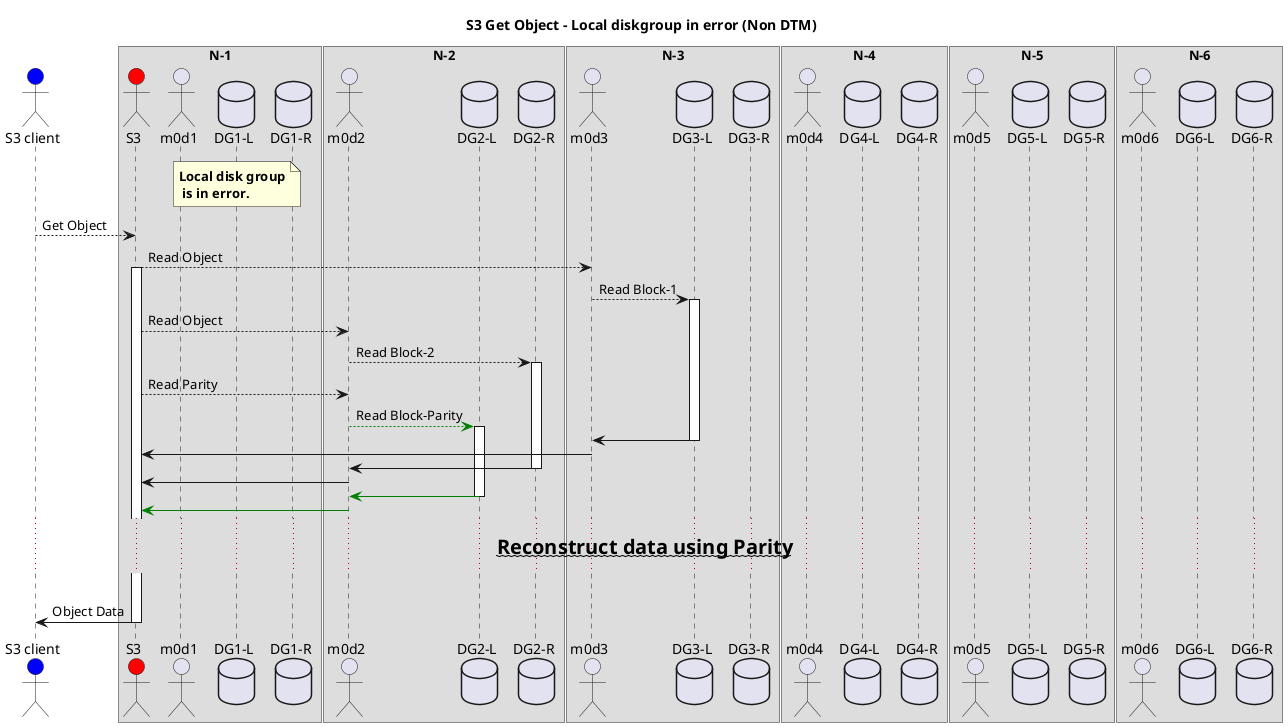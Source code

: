 @startuml
title <b>S3 Get Object - Local diskgroup in error (Non DTM)</b>

actor "S3 client" as S3C #blue
box "N-1"
actor S3 #red
actor m0d1
database "DG1-L"
database "DG1-R"
endbox

box "N-2"
actor m0d2
database "DG2-L"
database "DG2-R"
endbox

box "N-3"
actor m0d3
database "DG3-L"
database "DG3-R"
endbox

box "N-4"
actor m0d4
database "DG4-L"
database "DG4-R"
endbox

box "N-5"
actor m0d5
database "DG5-L"
database "DG5-R"
endbox

box "N-6"
actor m0d6
database "DG6-L"
database "DG6-R"
endbox

note over "DG1-L": <b>Local disk group\n<b> is in error.
S3C --> S3: Get Object
S3-->m0d3 :Read Object
activate S3

m0d3 --> "DG3-L" :Read Block-1
activate "DG3-L"

S3-->m0d2 :Read Object

m0d2 --> "DG2-R" :Read Block-2
activate "DG2-R"

S3-->m0d2 :Read Parity

m0d2-[#green]->"DG2-L" :Read Block-Parity
activate "DG2-L"

"DG3-L" ->  m0d3
deactivate "DG3-L"

m0d3->S3

"DG2-R" ->  m0d2
deactivate "DG2-R"
m0d2->S3

"DG2-L" -[#green]>  m0d2
deactivate "DG2-L"
m0d2-[#green]>S3

... <b>~~<size:20>Reconstruct data using Parity~~</b> ...

|||

S3C <- S3: Object Data
deactivate S3
@enduml


